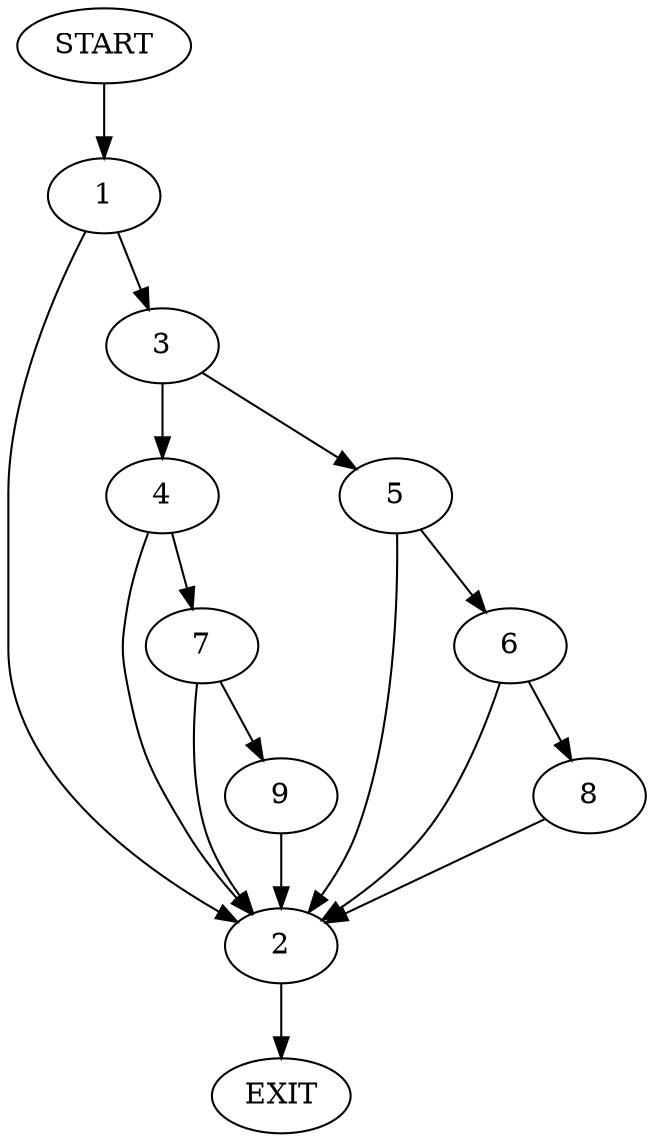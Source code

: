 digraph {
0 [label="START"]
10 [label="EXIT"]
0 -> 1
1 -> 2
1 -> 3
3 -> 4
3 -> 5
2 -> 10
5 -> 2
5 -> 6
4 -> 7
4 -> 2
6 -> 8
6 -> 2
8 -> 2
7 -> 9
7 -> 2
9 -> 2
}
